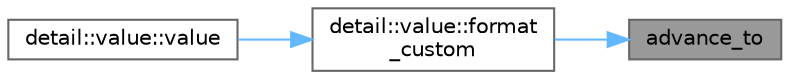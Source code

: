digraph "advance_to"
{
 // LATEX_PDF_SIZE
  bgcolor="transparent";
  edge [fontname=Helvetica,fontsize=10,labelfontname=Helvetica,labelfontsize=10];
  node [fontname=Helvetica,fontsize=10,shape=box,height=0.2,width=0.4];
  rankdir="RL";
  Node1 [id="Node000001",label="advance_to",height=0.2,width=0.4,color="gray40", fillcolor="grey60", style="filled", fontcolor="black",tooltip="Advances the begin iterator to it."];
  Node1 -> Node2 [id="edge1_Node000001_Node000002",dir="back",color="steelblue1",style="solid",tooltip=" "];
  Node2 [id="Node000002",label="detail::value::format\l_custom",height=0.2,width=0.4,color="grey40", fillcolor="white", style="filled",URL="$classdetail_1_1value.html#a1131f027dd72741d9753a44b242d629a",tooltip=" "];
  Node2 -> Node3 [id="edge2_Node000002_Node000003",dir="back",color="steelblue1",style="solid",tooltip=" "];
  Node3 [id="Node000003",label="detail::value::value",height=0.2,width=0.4,color="grey40", fillcolor="white", style="filled",URL="$classdetail_1_1value.html#adc6bb2d01aab8bae44ec65c17035a8cb",tooltip=" "];
}
